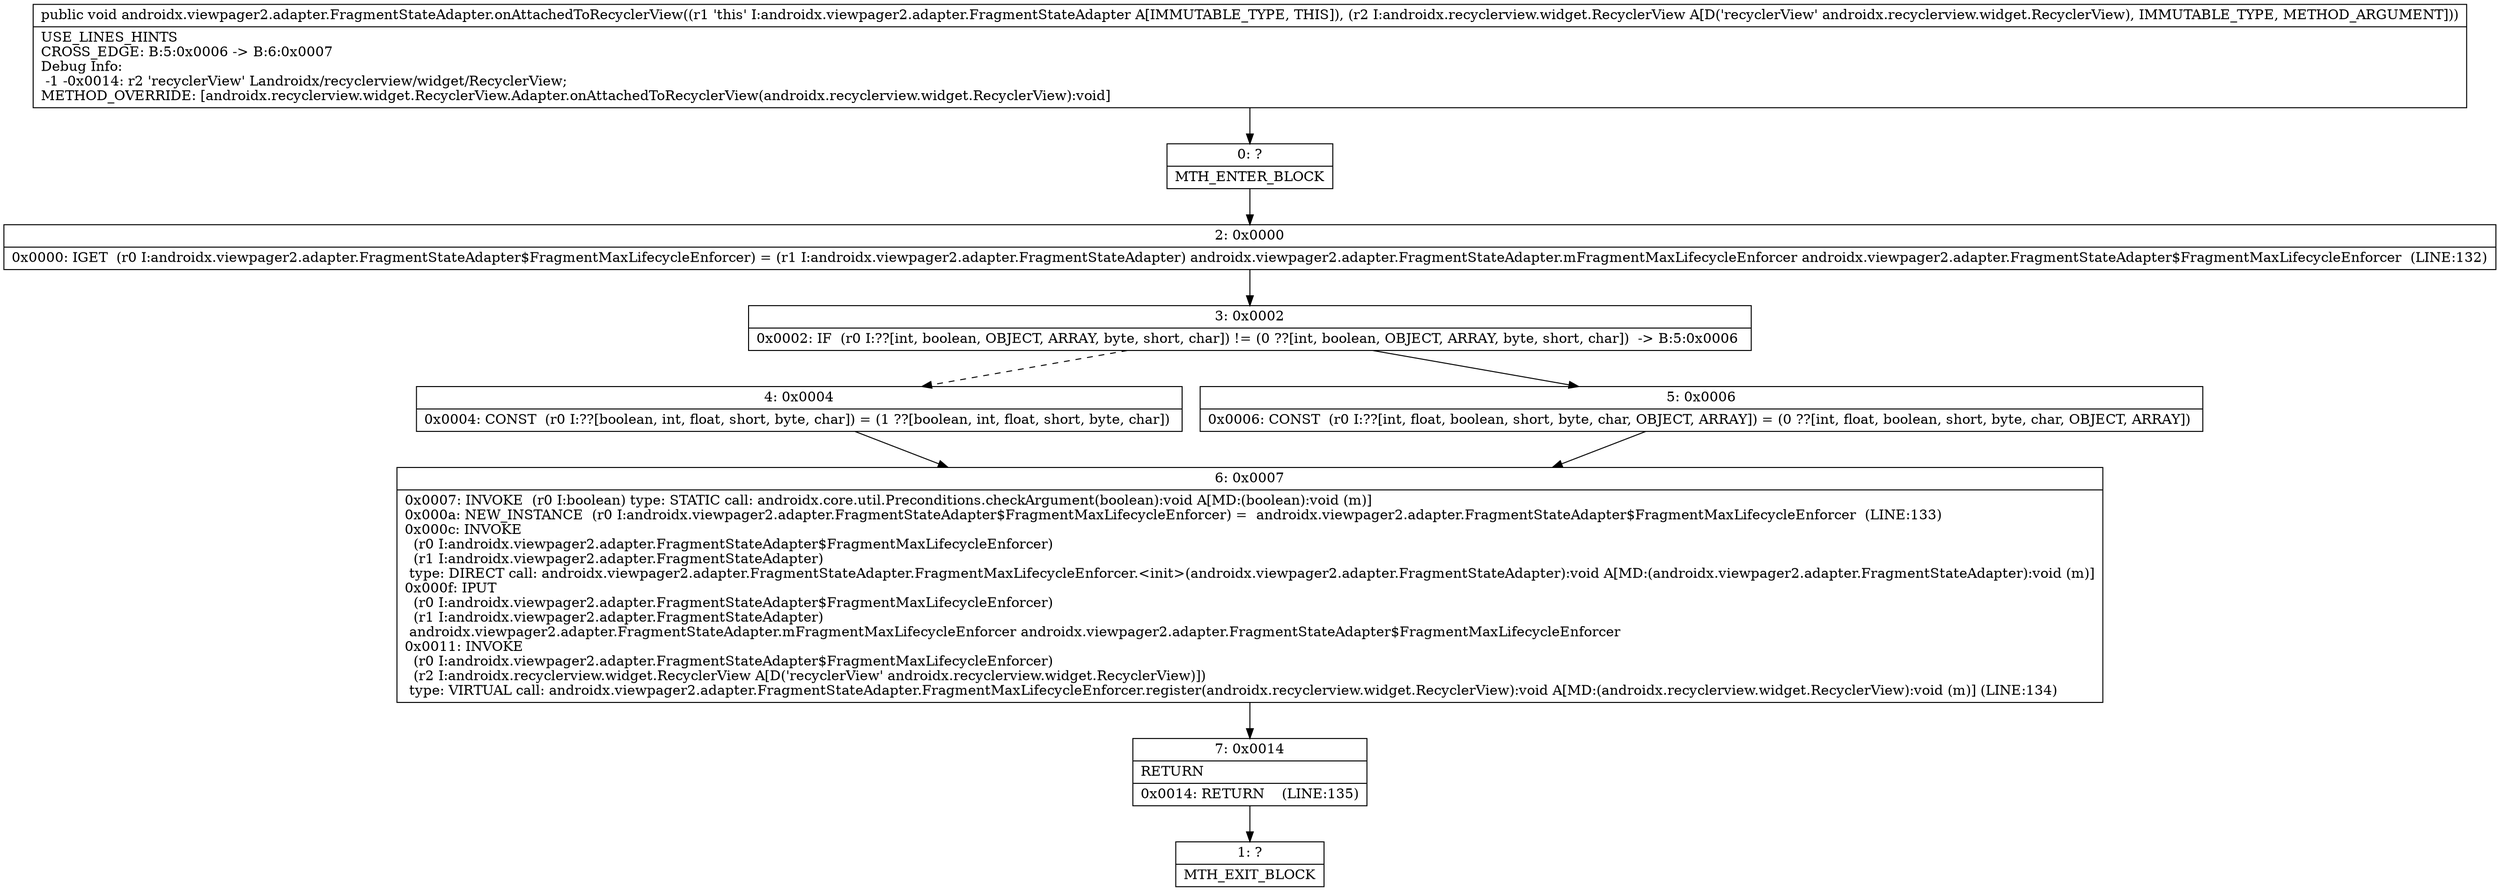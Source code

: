 digraph "CFG forandroidx.viewpager2.adapter.FragmentStateAdapter.onAttachedToRecyclerView(Landroidx\/recyclerview\/widget\/RecyclerView;)V" {
Node_0 [shape=record,label="{0\:\ ?|MTH_ENTER_BLOCK\l}"];
Node_2 [shape=record,label="{2\:\ 0x0000|0x0000: IGET  (r0 I:androidx.viewpager2.adapter.FragmentStateAdapter$FragmentMaxLifecycleEnforcer) = (r1 I:androidx.viewpager2.adapter.FragmentStateAdapter) androidx.viewpager2.adapter.FragmentStateAdapter.mFragmentMaxLifecycleEnforcer androidx.viewpager2.adapter.FragmentStateAdapter$FragmentMaxLifecycleEnforcer  (LINE:132)\l}"];
Node_3 [shape=record,label="{3\:\ 0x0002|0x0002: IF  (r0 I:??[int, boolean, OBJECT, ARRAY, byte, short, char]) != (0 ??[int, boolean, OBJECT, ARRAY, byte, short, char])  \-\> B:5:0x0006 \l}"];
Node_4 [shape=record,label="{4\:\ 0x0004|0x0004: CONST  (r0 I:??[boolean, int, float, short, byte, char]) = (1 ??[boolean, int, float, short, byte, char]) \l}"];
Node_6 [shape=record,label="{6\:\ 0x0007|0x0007: INVOKE  (r0 I:boolean) type: STATIC call: androidx.core.util.Preconditions.checkArgument(boolean):void A[MD:(boolean):void (m)]\l0x000a: NEW_INSTANCE  (r0 I:androidx.viewpager2.adapter.FragmentStateAdapter$FragmentMaxLifecycleEnforcer) =  androidx.viewpager2.adapter.FragmentStateAdapter$FragmentMaxLifecycleEnforcer  (LINE:133)\l0x000c: INVOKE  \l  (r0 I:androidx.viewpager2.adapter.FragmentStateAdapter$FragmentMaxLifecycleEnforcer)\l  (r1 I:androidx.viewpager2.adapter.FragmentStateAdapter)\l type: DIRECT call: androidx.viewpager2.adapter.FragmentStateAdapter.FragmentMaxLifecycleEnforcer.\<init\>(androidx.viewpager2.adapter.FragmentStateAdapter):void A[MD:(androidx.viewpager2.adapter.FragmentStateAdapter):void (m)]\l0x000f: IPUT  \l  (r0 I:androidx.viewpager2.adapter.FragmentStateAdapter$FragmentMaxLifecycleEnforcer)\l  (r1 I:androidx.viewpager2.adapter.FragmentStateAdapter)\l androidx.viewpager2.adapter.FragmentStateAdapter.mFragmentMaxLifecycleEnforcer androidx.viewpager2.adapter.FragmentStateAdapter$FragmentMaxLifecycleEnforcer \l0x0011: INVOKE  \l  (r0 I:androidx.viewpager2.adapter.FragmentStateAdapter$FragmentMaxLifecycleEnforcer)\l  (r2 I:androidx.recyclerview.widget.RecyclerView A[D('recyclerView' androidx.recyclerview.widget.RecyclerView)])\l type: VIRTUAL call: androidx.viewpager2.adapter.FragmentStateAdapter.FragmentMaxLifecycleEnforcer.register(androidx.recyclerview.widget.RecyclerView):void A[MD:(androidx.recyclerview.widget.RecyclerView):void (m)] (LINE:134)\l}"];
Node_7 [shape=record,label="{7\:\ 0x0014|RETURN\l|0x0014: RETURN    (LINE:135)\l}"];
Node_1 [shape=record,label="{1\:\ ?|MTH_EXIT_BLOCK\l}"];
Node_5 [shape=record,label="{5\:\ 0x0006|0x0006: CONST  (r0 I:??[int, float, boolean, short, byte, char, OBJECT, ARRAY]) = (0 ??[int, float, boolean, short, byte, char, OBJECT, ARRAY]) \l}"];
MethodNode[shape=record,label="{public void androidx.viewpager2.adapter.FragmentStateAdapter.onAttachedToRecyclerView((r1 'this' I:androidx.viewpager2.adapter.FragmentStateAdapter A[IMMUTABLE_TYPE, THIS]), (r2 I:androidx.recyclerview.widget.RecyclerView A[D('recyclerView' androidx.recyclerview.widget.RecyclerView), IMMUTABLE_TYPE, METHOD_ARGUMENT]))  | USE_LINES_HINTS\lCROSS_EDGE: B:5:0x0006 \-\> B:6:0x0007\lDebug Info:\l  \-1 \-0x0014: r2 'recyclerView' Landroidx\/recyclerview\/widget\/RecyclerView;\lMETHOD_OVERRIDE: [androidx.recyclerview.widget.RecyclerView.Adapter.onAttachedToRecyclerView(androidx.recyclerview.widget.RecyclerView):void]\l}"];
MethodNode -> Node_0;Node_0 -> Node_2;
Node_2 -> Node_3;
Node_3 -> Node_4[style=dashed];
Node_3 -> Node_5;
Node_4 -> Node_6;
Node_6 -> Node_7;
Node_7 -> Node_1;
Node_5 -> Node_6;
}

